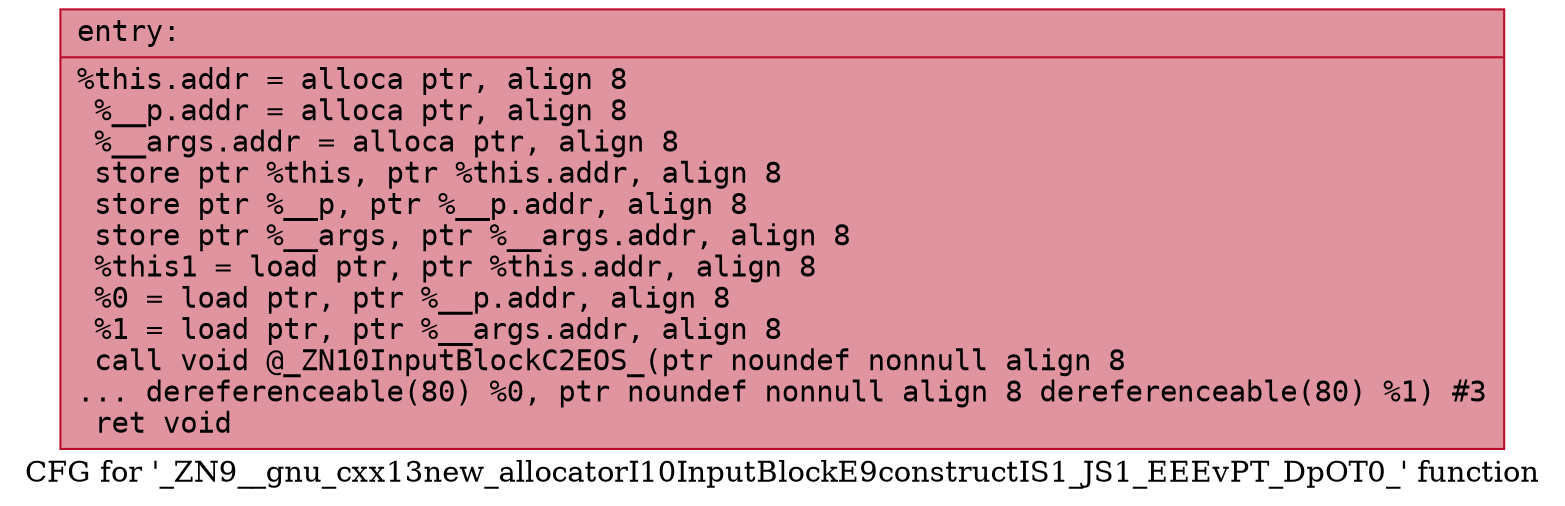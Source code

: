 digraph "CFG for '_ZN9__gnu_cxx13new_allocatorI10InputBlockE9constructIS1_JS1_EEEvPT_DpOT0_' function" {
	label="CFG for '_ZN9__gnu_cxx13new_allocatorI10InputBlockE9constructIS1_JS1_EEEvPT_DpOT0_' function";

	Node0x562c4e554150 [shape=record,color="#b70d28ff", style=filled, fillcolor="#b70d2870" fontname="Courier",label="{entry:\l|  %this.addr = alloca ptr, align 8\l  %__p.addr = alloca ptr, align 8\l  %__args.addr = alloca ptr, align 8\l  store ptr %this, ptr %this.addr, align 8\l  store ptr %__p, ptr %__p.addr, align 8\l  store ptr %__args, ptr %__args.addr, align 8\l  %this1 = load ptr, ptr %this.addr, align 8\l  %0 = load ptr, ptr %__p.addr, align 8\l  %1 = load ptr, ptr %__args.addr, align 8\l  call void @_ZN10InputBlockC2EOS_(ptr noundef nonnull align 8\l... dereferenceable(80) %0, ptr noundef nonnull align 8 dereferenceable(80) %1) #3\l  ret void\l}"];
}
